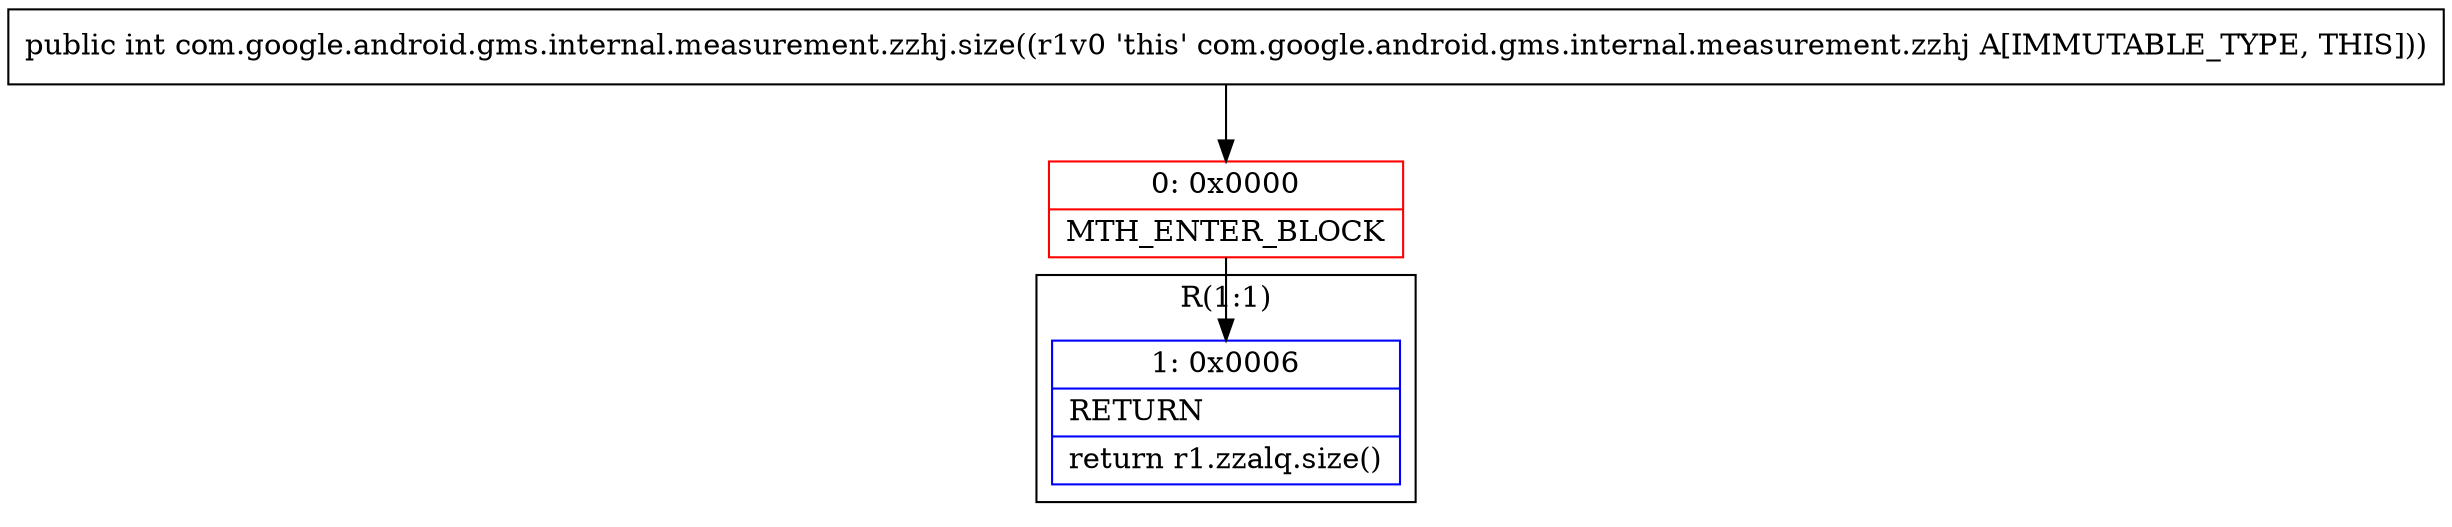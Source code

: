 digraph "CFG forcom.google.android.gms.internal.measurement.zzhj.size()I" {
subgraph cluster_Region_2116145583 {
label = "R(1:1)";
node [shape=record,color=blue];
Node_1 [shape=record,label="{1\:\ 0x0006|RETURN\l|return r1.zzalq.size()\l}"];
}
Node_0 [shape=record,color=red,label="{0\:\ 0x0000|MTH_ENTER_BLOCK\l}"];
MethodNode[shape=record,label="{public int com.google.android.gms.internal.measurement.zzhj.size((r1v0 'this' com.google.android.gms.internal.measurement.zzhj A[IMMUTABLE_TYPE, THIS])) }"];
MethodNode -> Node_0;
Node_0 -> Node_1;
}

